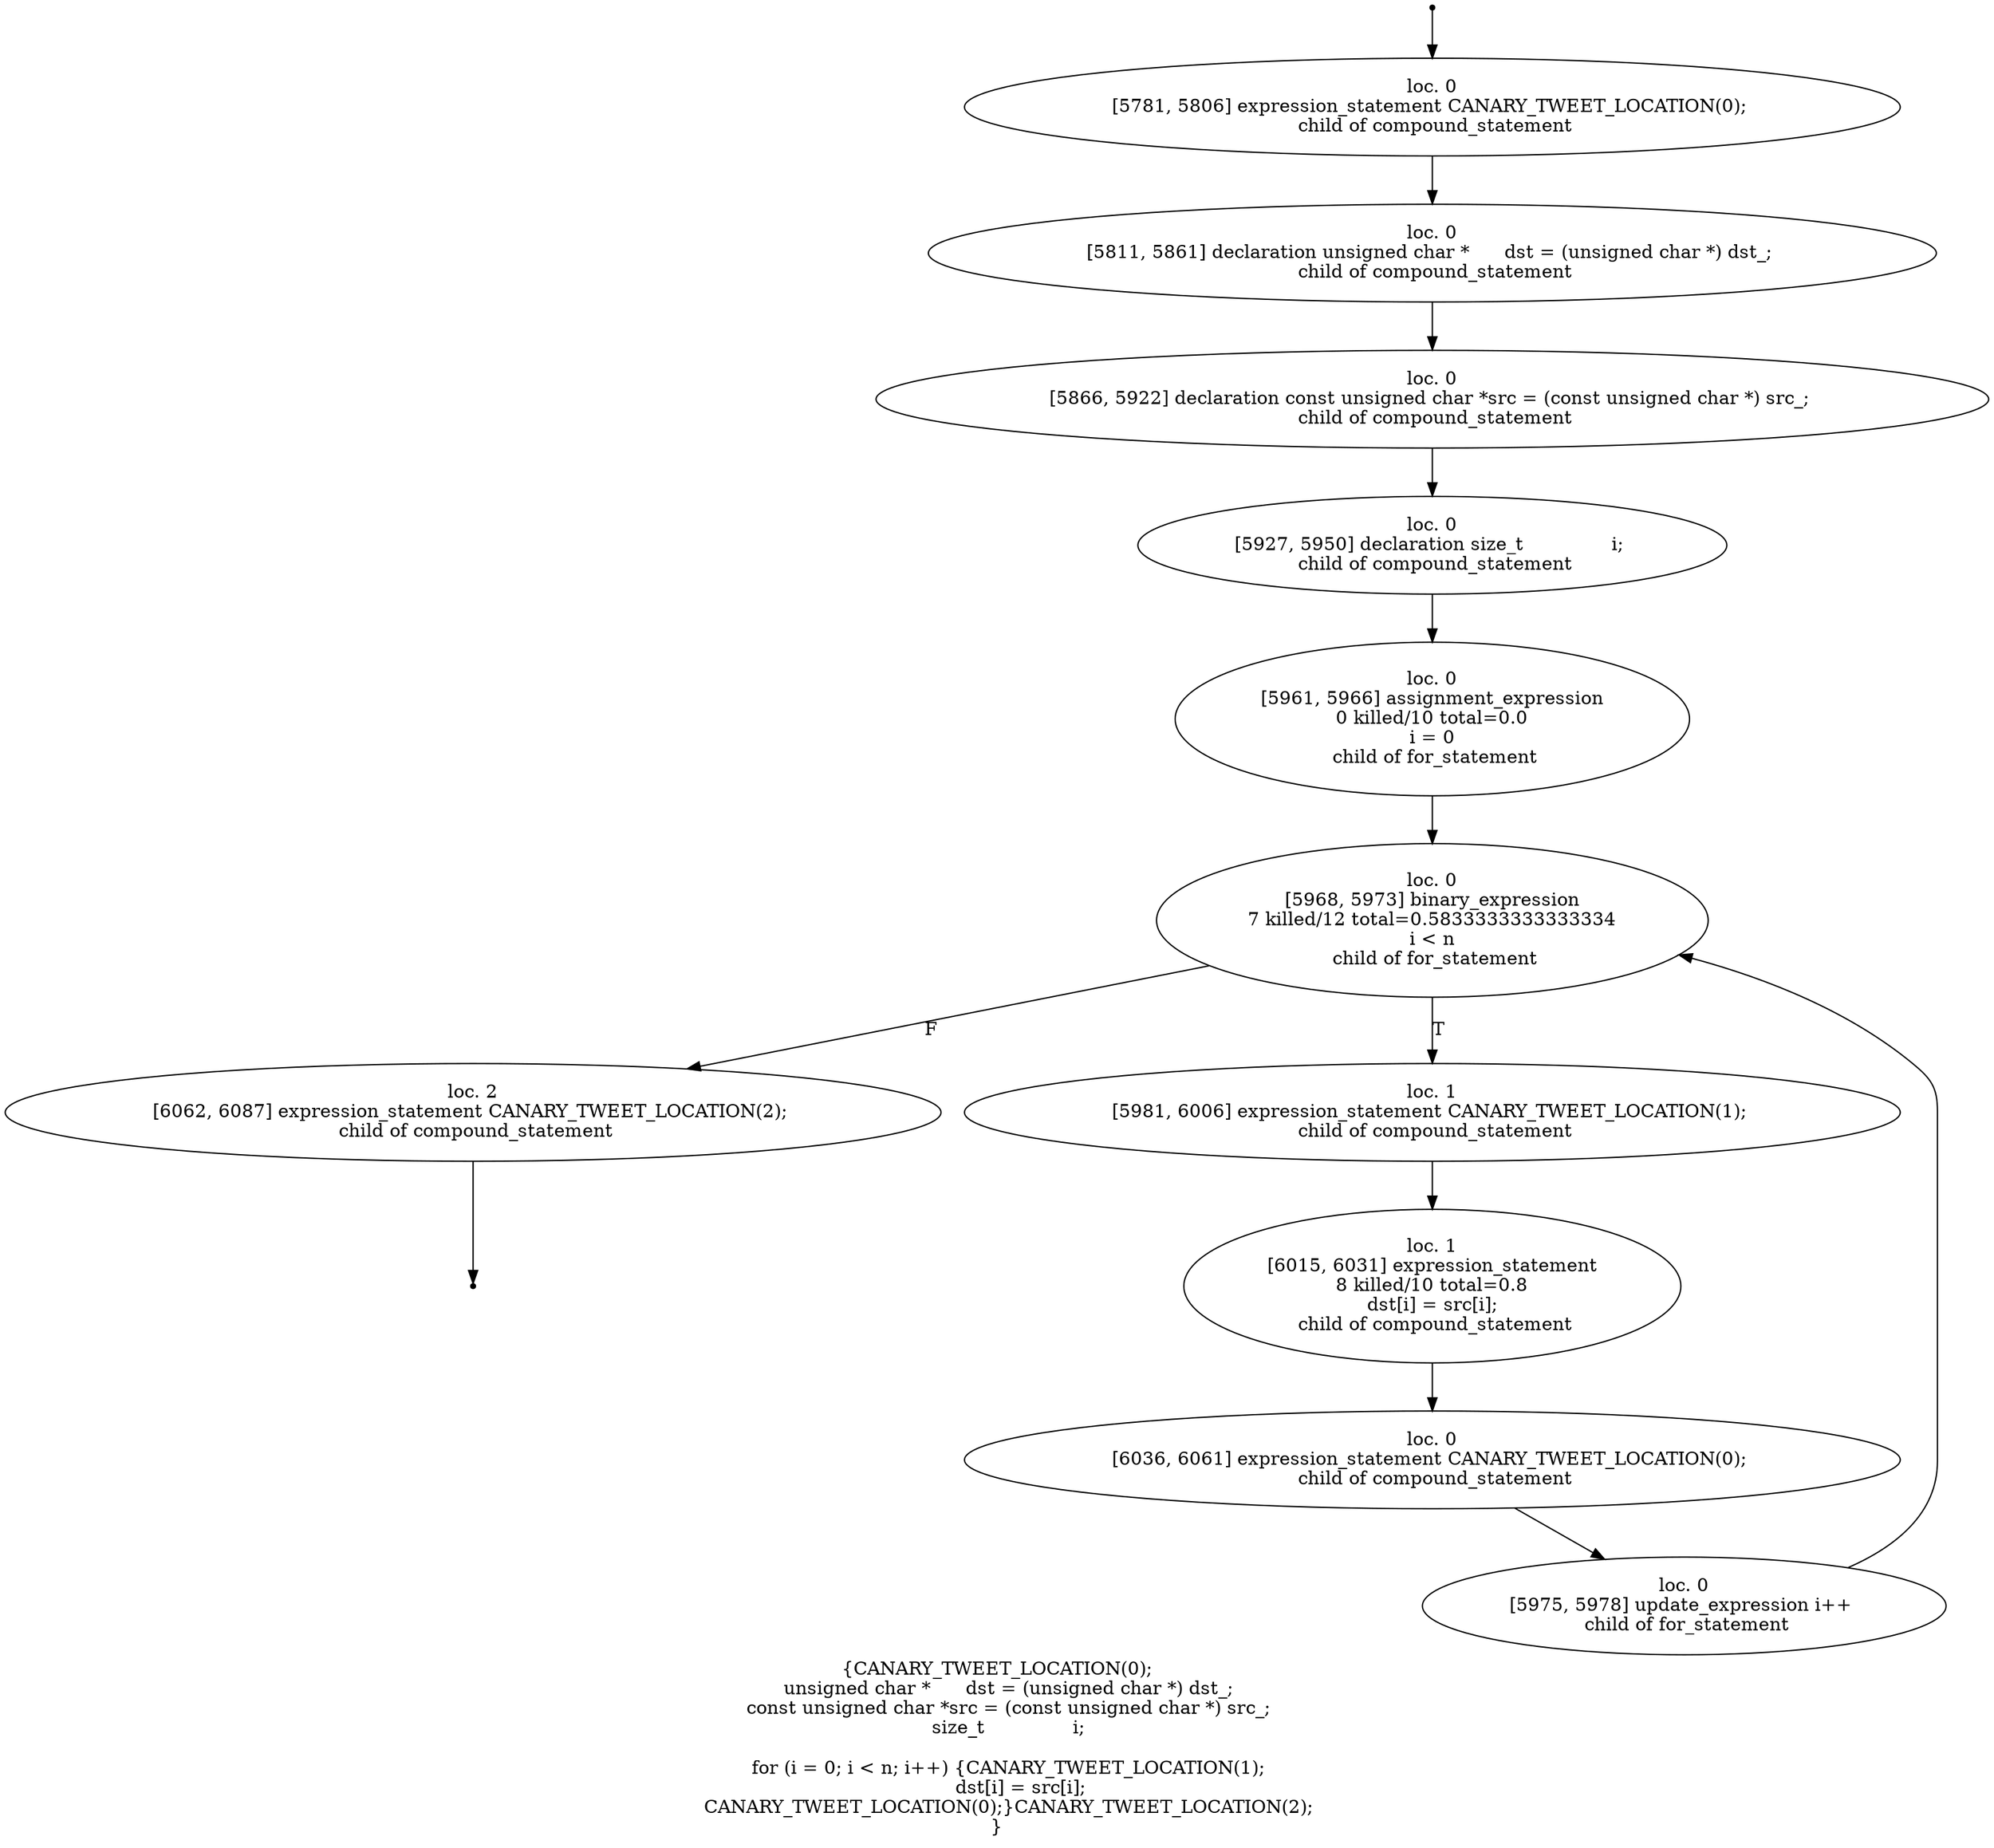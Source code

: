 digraph mem_cpy_12 {
	initial [shape=point]
	initial -> "loc. 0
[5781, 5806] expression_statement CANARY_TWEET_LOCATION(0); 
 child of compound_statement"
	final [shape=point]
	"loc. 2
[6062, 6087] expression_statement CANARY_TWEET_LOCATION(2); 
 child of compound_statement" -> final
	"loc. 0
[5781, 5806] expression_statement CANARY_TWEET_LOCATION(0); 
 child of compound_statement"
	"loc. 0
[5781, 5806] expression_statement CANARY_TWEET_LOCATION(0); 
 child of compound_statement" -> "loc. 0
[5811, 5861] declaration unsigned char *      dst = (unsigned char *) dst_; 
 child of compound_statement"
	"loc. 0
[5811, 5861] declaration unsigned char *      dst = (unsigned char *) dst_; 
 child of compound_statement"
	"loc. 0
[5811, 5861] declaration unsigned char *      dst = (unsigned char *) dst_; 
 child of compound_statement" -> "loc. 0
[5866, 5922] declaration const unsigned char *src = (const unsigned char *) src_; 
 child of compound_statement"
	"loc. 0
[5866, 5922] declaration const unsigned char *src = (const unsigned char *) src_; 
 child of compound_statement"
	"loc. 0
[5866, 5922] declaration const unsigned char *src = (const unsigned char *) src_; 
 child of compound_statement" -> "loc. 0
[5927, 5950] declaration size_t               i; 
 child of compound_statement"
	"loc. 0
[5927, 5950] declaration size_t               i; 
 child of compound_statement"
	"loc. 0
[5927, 5950] declaration size_t               i; 
 child of compound_statement" -> "loc. 0
[5961, 5966] assignment_expression
0 killed/10 total=0.0
 i = 0 
 child of for_statement"
	"loc. 0
[5961, 5966] assignment_expression
0 killed/10 total=0.0
 i = 0 
 child of for_statement"
	"loc. 0
[5961, 5966] assignment_expression
0 killed/10 total=0.0
 i = 0 
 child of for_statement" -> "loc. 0
[5968, 5973] binary_expression
7 killed/12 total=0.5833333333333334
 i < n 
 child of for_statement"
	"loc. 0
[5968, 5973] binary_expression
7 killed/12 total=0.5833333333333334
 i < n 
 child of for_statement"
	"loc. 0
[5968, 5973] binary_expression
7 killed/12 total=0.5833333333333334
 i < n 
 child of for_statement" -> "loc. 1
[5981, 6006] expression_statement CANARY_TWEET_LOCATION(1); 
 child of compound_statement" [label=T]
	"loc. 0
[5968, 5973] binary_expression
7 killed/12 total=0.5833333333333334
 i < n 
 child of for_statement" -> "loc. 2
[6062, 6087] expression_statement CANARY_TWEET_LOCATION(2); 
 child of compound_statement" [label=F]
	"loc. 1
[5981, 6006] expression_statement CANARY_TWEET_LOCATION(1); 
 child of compound_statement"
	"loc. 1
[5981, 6006] expression_statement CANARY_TWEET_LOCATION(1); 
 child of compound_statement" -> "loc. 1
[6015, 6031] expression_statement
8 killed/10 total=0.8
 dst[i] = src[i]; 
 child of compound_statement"
	"loc. 2
[6062, 6087] expression_statement CANARY_TWEET_LOCATION(2); 
 child of compound_statement"
	"loc. 0
[5975, 5978] update_expression i++ 
 child of for_statement"
	"loc. 0
[5975, 5978] update_expression i++ 
 child of for_statement" -> "loc. 0
[5968, 5973] binary_expression
7 killed/12 total=0.5833333333333334
 i < n 
 child of for_statement"
	"loc. 1
[6015, 6031] expression_statement
8 killed/10 total=0.8
 dst[i] = src[i]; 
 child of compound_statement"
	"loc. 1
[6015, 6031] expression_statement
8 killed/10 total=0.8
 dst[i] = src[i]; 
 child of compound_statement" -> "loc. 0
[6036, 6061] expression_statement CANARY_TWEET_LOCATION(0); 
 child of compound_statement"
	"loc. 0
[6036, 6061] expression_statement CANARY_TWEET_LOCATION(0); 
 child of compound_statement"
	"loc. 0
[6036, 6061] expression_statement CANARY_TWEET_LOCATION(0); 
 child of compound_statement" -> "loc. 0
[5975, 5978] update_expression i++ 
 child of for_statement"
	label="{CANARY_TWEET_LOCATION(0);
    unsigned char *      dst = (unsigned char *) dst_;
    const unsigned char *src = (const unsigned char *) src_;
    size_t               i;

    for (i = 0; i < n; i++) {CANARY_TWEET_LOCATION(1);
        dst[i] = src[i];
    CANARY_TWEET_LOCATION(0);}CANARY_TWEET_LOCATION(2);
}"
}
